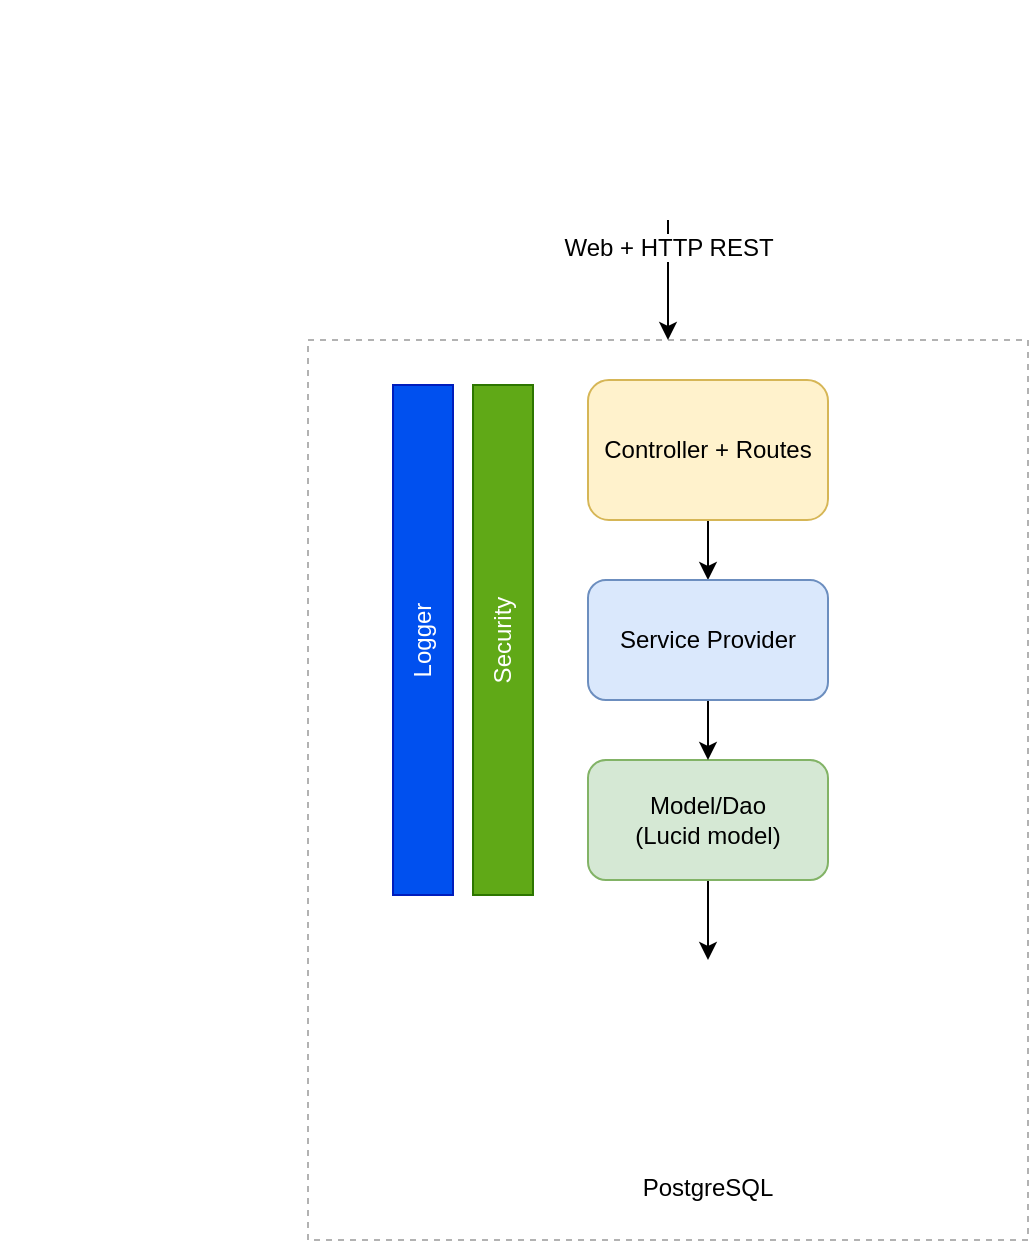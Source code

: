 <mxfile version="13.9.2" type="device"><diagram id="t-II2_AUP5qLwYtBUXuv" name="Page-1"><mxGraphModel dx="834" dy="1649" grid="1" gridSize="10" guides="1" tooltips="1" connect="1" arrows="1" fold="1" page="1" pageScale="1" pageWidth="827" pageHeight="1169" math="0" shadow="0"><root><mxCell id="0"/><mxCell id="1" parent="0"/><mxCell id="L61R8rCWLfaDkcI5rgcJ-9" value="" style="rounded=0;whiteSpace=wrap;html=1;dashed=1;glass=0;opacity=30;" vertex="1" parent="1"><mxGeometry x="200" y="-460" width="360" height="450" as="geometry"/></mxCell><mxCell id="L61R8rCWLfaDkcI5rgcJ-19" style="edgeStyle=orthogonalEdgeStyle;rounded=0;orthogonalLoop=1;jettySize=auto;html=1;" edge="1" parent="1" source="L61R8rCWLfaDkcI5rgcJ-1" target="L61R8rCWLfaDkcI5rgcJ-9"><mxGeometry relative="1" as="geometry"/></mxCell><mxCell id="L61R8rCWLfaDkcI5rgcJ-1" value="Web + HTTP REST" style="shape=image;html=1;verticalAlign=top;verticalLabelPosition=bottom;labelBackgroundColor=#ffffff;imageAspect=0;aspect=fixed;image=https://cdn4.iconfinder.com/data/icons/logos-and-brands/512/367_Vuejs_logo-128.png" vertex="1" parent="1"><mxGeometry x="325" y="-630" width="110" height="110" as="geometry"/></mxCell><mxCell id="L61R8rCWLfaDkcI5rgcJ-2" value="" style="shape=image;imageAspect=0;aspect=fixed;verticalLabelPosition=bottom;verticalAlign=top;image=https://seeklogo.com/images/A/adonis-js-logo-6F17525047-seeklogo.com.png;" vertex="1" parent="1"><mxGeometry x="46.94" y="-460" width="153.06" height="50" as="geometry"/></mxCell><mxCell id="L61R8rCWLfaDkcI5rgcJ-10" style="edgeStyle=orthogonalEdgeStyle;rounded=0;orthogonalLoop=1;jettySize=auto;html=1;entryX=0.5;entryY=0;entryDx=0;entryDy=0;" edge="1" parent="1" source="L61R8rCWLfaDkcI5rgcJ-3" target="L61R8rCWLfaDkcI5rgcJ-8"><mxGeometry relative="1" as="geometry"/></mxCell><mxCell id="L61R8rCWLfaDkcI5rgcJ-3" value="Controller + Routes" style="rounded=1;whiteSpace=wrap;html=1;fillColor=#fff2cc;strokeColor=#d6b656;" vertex="1" parent="1"><mxGeometry x="340" y="-440" width="120" height="70" as="geometry"/></mxCell><mxCell id="L61R8rCWLfaDkcI5rgcJ-13" style="edgeStyle=orthogonalEdgeStyle;rounded=0;orthogonalLoop=1;jettySize=auto;html=1;entryX=0.5;entryY=0;entryDx=0;entryDy=0;" edge="1" parent="1" source="L61R8rCWLfaDkcI5rgcJ-4" target="L61R8rCWLfaDkcI5rgcJ-7"><mxGeometry relative="1" as="geometry"/></mxCell><mxCell id="L61R8rCWLfaDkcI5rgcJ-4" value="Model/Dao&lt;br&gt;(Lucid model)" style="rounded=1;whiteSpace=wrap;html=1;fillColor=#d5e8d4;strokeColor=#82b366;" vertex="1" parent="1"><mxGeometry x="340" y="-250" width="120" height="60" as="geometry"/></mxCell><mxCell id="L61R8rCWLfaDkcI5rgcJ-7" value="PostgreSQL" style="shape=image;imageAspect=0;aspect=fixed;verticalLabelPosition=bottom;verticalAlign=top;image=https://upload.wikimedia.org/wikipedia/commons/thumb/2/29/Postgresql_elephant.svg/1200px-Postgresql_elephant.svg.png;" vertex="1" parent="1"><mxGeometry x="351.54" y="-150" width="96.92" height="100" as="geometry"/></mxCell><mxCell id="L61R8rCWLfaDkcI5rgcJ-11" style="edgeStyle=orthogonalEdgeStyle;rounded=0;orthogonalLoop=1;jettySize=auto;html=1;entryX=0.5;entryY=0;entryDx=0;entryDy=0;" edge="1" parent="1" source="L61R8rCWLfaDkcI5rgcJ-8" target="L61R8rCWLfaDkcI5rgcJ-4"><mxGeometry relative="1" as="geometry"/></mxCell><mxCell id="L61R8rCWLfaDkcI5rgcJ-8" value="Service Provider" style="rounded=1;whiteSpace=wrap;html=1;fillColor=#dae8fc;strokeColor=#6c8ebf;" vertex="1" parent="1"><mxGeometry x="340" y="-340" width="120" height="60" as="geometry"/></mxCell><mxCell id="L61R8rCWLfaDkcI5rgcJ-15" value="Security" style="rounded=0;whiteSpace=wrap;html=1;glass=0;rotation=-90;fillColor=#60a917;strokeColor=#2D7600;fontColor=#ffffff;" vertex="1" parent="1"><mxGeometry x="170" y="-325" width="255" height="30" as="geometry"/></mxCell><mxCell id="L61R8rCWLfaDkcI5rgcJ-17" value="Logger" style="rounded=0;whiteSpace=wrap;html=1;glass=0;rotation=-90;fillColor=#0050ef;strokeColor=#001DBC;fontColor=#ffffff;" vertex="1" parent="1"><mxGeometry x="130" y="-325" width="255" height="30" as="geometry"/></mxCell></root></mxGraphModel></diagram></mxfile>